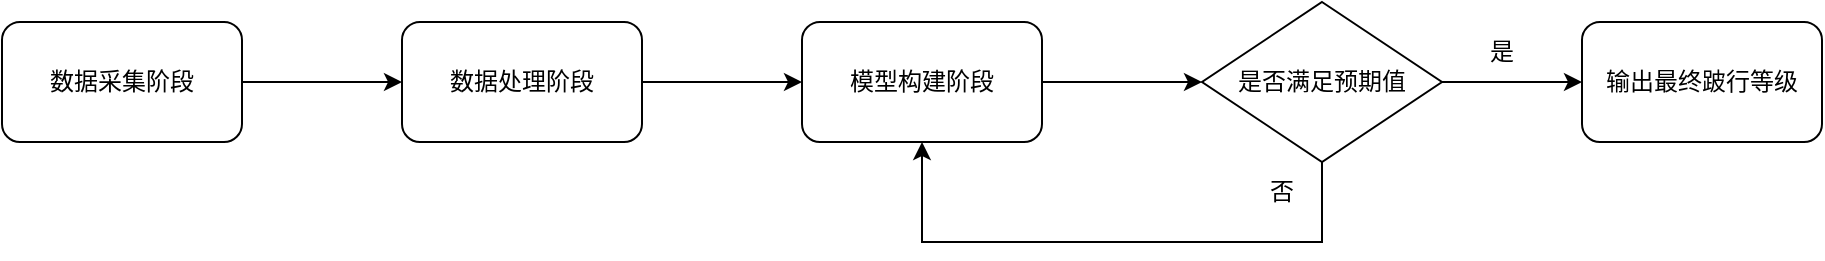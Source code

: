 <mxfile version="26.2.9">
  <diagram name="第 1 页" id="1SAyMNFQk7dkUgy8b57q">
    <mxGraphModel dx="1264" dy="841" grid="1" gridSize="10" guides="1" tooltips="1" connect="1" arrows="1" fold="1" page="1" pageScale="1" pageWidth="1169" pageHeight="827" math="0" shadow="0">
      <root>
        <mxCell id="0" />
        <mxCell id="1" parent="0" />
        <mxCell id="0qOqA6z8pGrODq44p9rR-3" value="" style="edgeStyle=orthogonalEdgeStyle;rounded=0;orthogonalLoop=1;jettySize=auto;html=1;" edge="1" parent="1" source="0qOqA6z8pGrODq44p9rR-1" target="0qOqA6z8pGrODq44p9rR-2">
          <mxGeometry relative="1" as="geometry" />
        </mxCell>
        <mxCell id="0qOqA6z8pGrODq44p9rR-1" value="&lt;font style=&quot;vertical-align: inherit;&quot;&gt;&lt;font style=&quot;vertical-align: inherit;&quot;&gt;数据采集阶段&lt;/font&gt;&lt;/font&gt;" style="rounded=1;whiteSpace=wrap;html=1;" vertex="1" parent="1">
          <mxGeometry x="90" y="350" width="120" height="60" as="geometry" />
        </mxCell>
        <mxCell id="0qOqA6z8pGrODq44p9rR-5" value="" style="edgeStyle=orthogonalEdgeStyle;rounded=0;orthogonalLoop=1;jettySize=auto;html=1;" edge="1" parent="1" source="0qOqA6z8pGrODq44p9rR-2" target="0qOqA6z8pGrODq44p9rR-4">
          <mxGeometry relative="1" as="geometry" />
        </mxCell>
        <mxCell id="0qOqA6z8pGrODq44p9rR-2" value="&lt;font style=&quot;vertical-align: inherit;&quot;&gt;&lt;font style=&quot;vertical-align: inherit;&quot;&gt;数据处理阶段&lt;/font&gt;&lt;/font&gt;" style="whiteSpace=wrap;html=1;rounded=1;" vertex="1" parent="1">
          <mxGeometry x="290" y="350" width="120" height="60" as="geometry" />
        </mxCell>
        <mxCell id="0qOqA6z8pGrODq44p9rR-7" value="" style="edgeStyle=orthogonalEdgeStyle;rounded=0;orthogonalLoop=1;jettySize=auto;html=1;" edge="1" parent="1" source="0qOqA6z8pGrODq44p9rR-4" target="0qOqA6z8pGrODq44p9rR-6">
          <mxGeometry relative="1" as="geometry" />
        </mxCell>
        <mxCell id="0qOqA6z8pGrODq44p9rR-4" value="&lt;font style=&quot;vertical-align: inherit;&quot;&gt;&lt;font style=&quot;vertical-align: inherit;&quot;&gt;模型构建阶段&lt;/font&gt;&lt;/font&gt;" style="whiteSpace=wrap;html=1;rounded=1;" vertex="1" parent="1">
          <mxGeometry x="490" y="350" width="120" height="60" as="geometry" />
        </mxCell>
        <mxCell id="0qOqA6z8pGrODq44p9rR-9" value="" style="edgeStyle=orthogonalEdgeStyle;rounded=0;orthogonalLoop=1;jettySize=auto;html=1;" edge="1" parent="1" source="0qOqA6z8pGrODq44p9rR-6" target="0qOqA6z8pGrODq44p9rR-8">
          <mxGeometry relative="1" as="geometry" />
        </mxCell>
        <mxCell id="0qOqA6z8pGrODq44p9rR-11" style="edgeStyle=orthogonalEdgeStyle;rounded=0;orthogonalLoop=1;jettySize=auto;html=1;exitX=0.5;exitY=1;exitDx=0;exitDy=0;entryX=0.5;entryY=1;entryDx=0;entryDy=0;" edge="1" parent="1">
          <mxGeometry relative="1" as="geometry">
            <mxPoint x="750" y="420" as="sourcePoint" />
            <mxPoint x="550" y="410" as="targetPoint" />
            <Array as="points">
              <mxPoint x="750" y="460" />
              <mxPoint x="550" y="460" />
            </Array>
          </mxGeometry>
        </mxCell>
        <mxCell id="0qOqA6z8pGrODq44p9rR-6" value="&lt;font style=&quot;vertical-align: inherit;&quot;&gt;&lt;font style=&quot;vertical-align: inherit;&quot;&gt;是否满足预期值&lt;/font&gt;&lt;/font&gt;" style="rhombus;whiteSpace=wrap;html=1;" vertex="1" parent="1">
          <mxGeometry x="690" y="340" width="120" height="80" as="geometry" />
        </mxCell>
        <mxCell id="0qOqA6z8pGrODq44p9rR-8" value="&lt;font style=&quot;vertical-align: inherit;&quot;&gt;&lt;font style=&quot;vertical-align: inherit;&quot;&gt;输出最终跛行等级&lt;/font&gt;&lt;/font&gt;" style="rounded=1;whiteSpace=wrap;html=1;" vertex="1" parent="1">
          <mxGeometry x="880" y="350" width="120" height="60" as="geometry" />
        </mxCell>
        <mxCell id="0qOqA6z8pGrODq44p9rR-10" value="是" style="text;html=1;align=center;verticalAlign=middle;whiteSpace=wrap;rounded=0;" vertex="1" parent="1">
          <mxGeometry x="810" y="350" width="60" height="30" as="geometry" />
        </mxCell>
        <mxCell id="0qOqA6z8pGrODq44p9rR-12" value="否" style="text;html=1;align=center;verticalAlign=middle;whiteSpace=wrap;rounded=0;" vertex="1" parent="1">
          <mxGeometry x="700" y="420" width="60" height="30" as="geometry" />
        </mxCell>
      </root>
    </mxGraphModel>
  </diagram>
</mxfile>
